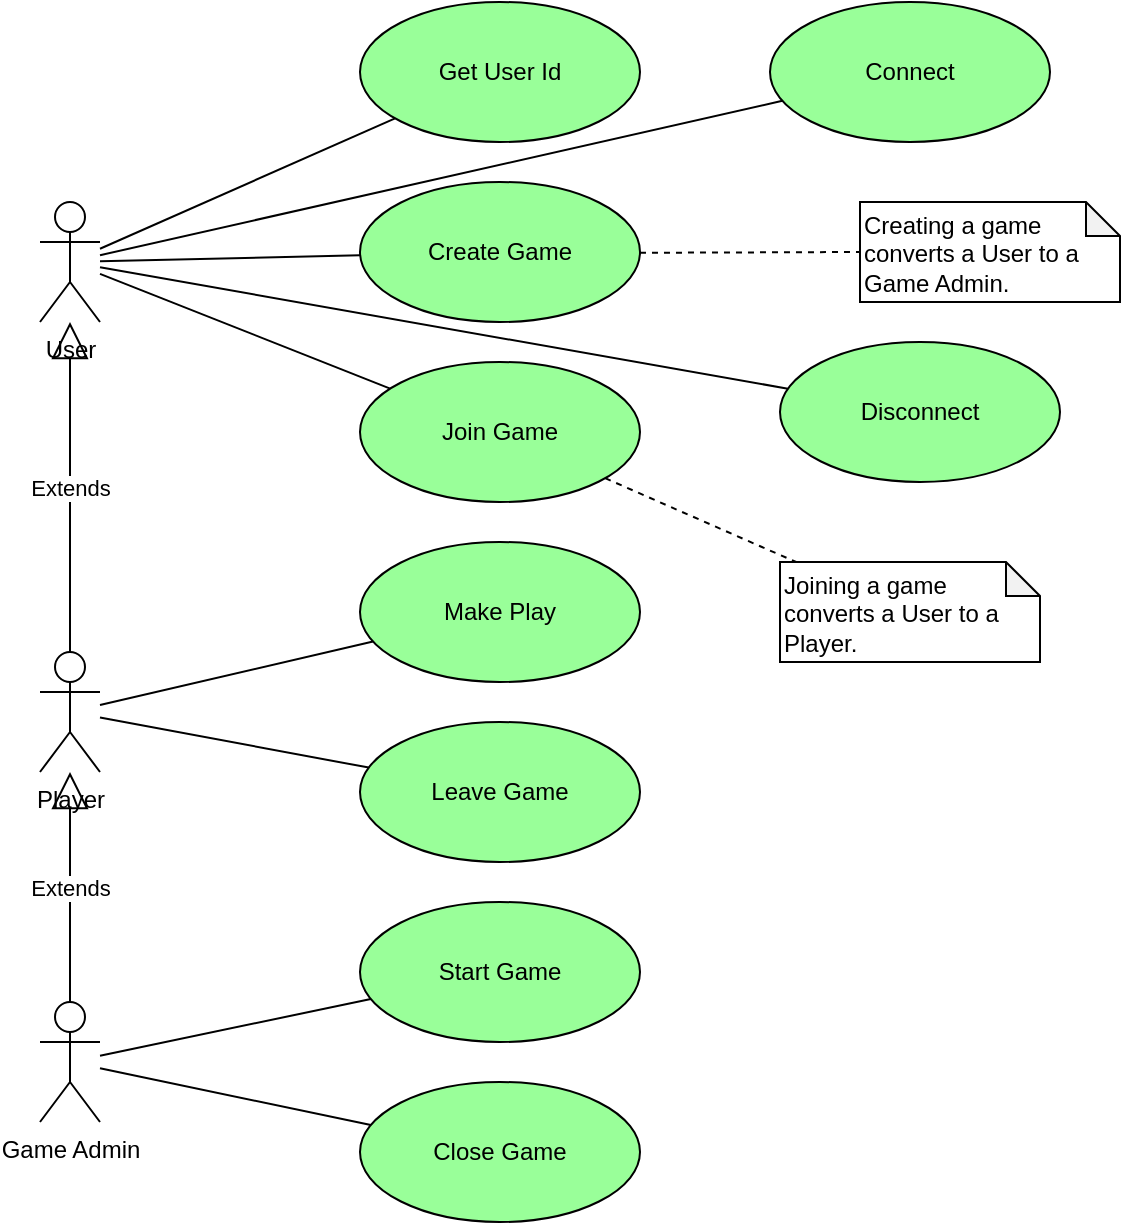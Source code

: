 <mxfile version="22.1.17" type="dropbox">
  <diagram name="Page-1" id="Gel2bEzp8XQmtPEj7MRF">
    <mxGraphModel dx="930" dy="483" grid="1" gridSize="10" guides="1" tooltips="1" connect="1" arrows="1" fold="1" page="1" pageScale="1" pageWidth="850" pageHeight="1100" math="0" shadow="0">
      <root>
        <mxCell id="0" />
        <mxCell id="1" parent="0" />
        <mxCell id="9fVDtXbXBOAw9IuQ9CmK-1" value="Create Game" style="ellipse;whiteSpace=wrap;html=1;fillColor=#99FF99;" vertex="1" parent="1">
          <mxGeometry x="180" y="110" width="140" height="70" as="geometry" />
        </mxCell>
        <mxCell id="9fVDtXbXBOAw9IuQ9CmK-2" value="User" style="shape=umlActor;verticalLabelPosition=bottom;verticalAlign=top;html=1;" vertex="1" parent="1">
          <mxGeometry x="20" y="120" width="30" height="60" as="geometry" />
        </mxCell>
        <mxCell id="9fVDtXbXBOAw9IuQ9CmK-4" value="" style="endArrow=none;html=1;rounded=0;" edge="1" parent="1" source="9fVDtXbXBOAw9IuQ9CmK-2" target="9fVDtXbXBOAw9IuQ9CmK-1">
          <mxGeometry width="50" height="50" relative="1" as="geometry">
            <mxPoint x="110" y="195" as="sourcePoint" />
            <mxPoint x="160" y="145" as="targetPoint" />
          </mxGeometry>
        </mxCell>
        <mxCell id="9fVDtXbXBOAw9IuQ9CmK-5" value="Join Game" style="ellipse;whiteSpace=wrap;html=1;fillColor=#99FF99;" vertex="1" parent="1">
          <mxGeometry x="180" y="200" width="140" height="70" as="geometry" />
        </mxCell>
        <mxCell id="9fVDtXbXBOAw9IuQ9CmK-7" value="" style="endArrow=none;html=1;rounded=0;" edge="1" parent="1" source="9fVDtXbXBOAw9IuQ9CmK-2" target="9fVDtXbXBOAw9IuQ9CmK-5">
          <mxGeometry width="50" height="50" relative="1" as="geometry">
            <mxPoint x="60" y="285" as="sourcePoint" />
            <mxPoint x="160" y="285" as="targetPoint" />
          </mxGeometry>
        </mxCell>
        <mxCell id="9fVDtXbXBOAw9IuQ9CmK-8" value="Close Game" style="ellipse;whiteSpace=wrap;html=1;fillColor=#99FF99;" vertex="1" parent="1">
          <mxGeometry x="180" y="560" width="140" height="70" as="geometry" />
        </mxCell>
        <mxCell id="9fVDtXbXBOAw9IuQ9CmK-10" value="" style="endArrow=none;html=1;rounded=0;" edge="1" parent="1" source="9fVDtXbXBOAw9IuQ9CmK-19" target="9fVDtXbXBOAw9IuQ9CmK-8">
          <mxGeometry width="50" height="50" relative="1" as="geometry">
            <mxPoint x="60" y="595" as="sourcePoint" />
            <mxPoint x="160" y="595" as="targetPoint" />
          </mxGeometry>
        </mxCell>
        <mxCell id="9fVDtXbXBOAw9IuQ9CmK-12" value="Make Play" style="ellipse;whiteSpace=wrap;html=1;fillColor=#99FF99;" vertex="1" parent="1">
          <mxGeometry x="180" y="290" width="140" height="70" as="geometry" />
        </mxCell>
        <mxCell id="9fVDtXbXBOAw9IuQ9CmK-13" value="Player" style="shape=umlActor;verticalLabelPosition=bottom;verticalAlign=top;html=1;" vertex="1" parent="1">
          <mxGeometry x="20" y="345" width="30" height="60" as="geometry" />
        </mxCell>
        <mxCell id="9fVDtXbXBOAw9IuQ9CmK-14" value="" style="endArrow=none;html=1;rounded=0;" edge="1" parent="1" source="9fVDtXbXBOAw9IuQ9CmK-13" target="9fVDtXbXBOAw9IuQ9CmK-12">
          <mxGeometry width="50" height="50" relative="1" as="geometry">
            <mxPoint x="100" y="425" as="sourcePoint" />
            <mxPoint x="150" y="375" as="targetPoint" />
          </mxGeometry>
        </mxCell>
        <mxCell id="9fVDtXbXBOAw9IuQ9CmK-15" value="Leave Game" style="ellipse;whiteSpace=wrap;html=1;fillColor=#99FF99;" vertex="1" parent="1">
          <mxGeometry x="180" y="380" width="140" height="70" as="geometry" />
        </mxCell>
        <mxCell id="9fVDtXbXBOAw9IuQ9CmK-17" value="" style="endArrow=none;html=1;rounded=0;" edge="1" parent="1" source="9fVDtXbXBOAw9IuQ9CmK-13" target="9fVDtXbXBOAw9IuQ9CmK-15">
          <mxGeometry width="50" height="50" relative="1" as="geometry">
            <mxPoint x="60" y="480" as="sourcePoint" />
            <mxPoint x="160" y="480" as="targetPoint" />
          </mxGeometry>
        </mxCell>
        <mxCell id="9fVDtXbXBOAw9IuQ9CmK-18" value="Start Game" style="ellipse;whiteSpace=wrap;html=1;fillColor=#99FF99;" vertex="1" parent="1">
          <mxGeometry x="180" y="470" width="140" height="70" as="geometry" />
        </mxCell>
        <mxCell id="9fVDtXbXBOAw9IuQ9CmK-19" value="Game Admin" style="shape=umlActor;verticalLabelPosition=bottom;verticalAlign=top;html=1;" vertex="1" parent="1">
          <mxGeometry x="20" y="520" width="30" height="60" as="geometry" />
        </mxCell>
        <mxCell id="9fVDtXbXBOAw9IuQ9CmK-20" value="" style="endArrow=none;html=1;rounded=0;" edge="1" parent="1" source="9fVDtXbXBOAw9IuQ9CmK-19" target="9fVDtXbXBOAw9IuQ9CmK-18">
          <mxGeometry width="50" height="50" relative="1" as="geometry">
            <mxPoint x="100" y="555" as="sourcePoint" />
            <mxPoint x="150" y="505" as="targetPoint" />
          </mxGeometry>
        </mxCell>
        <mxCell id="9fVDtXbXBOAw9IuQ9CmK-21" value="Get User Id" style="ellipse;whiteSpace=wrap;html=1;fillColor=#99FF99;" vertex="1" parent="1">
          <mxGeometry x="180" y="20" width="140" height="70" as="geometry" />
        </mxCell>
        <mxCell id="9fVDtXbXBOAw9IuQ9CmK-23" value="" style="endArrow=none;html=1;rounded=0;" edge="1" parent="1" source="9fVDtXbXBOAw9IuQ9CmK-2" target="9fVDtXbXBOAw9IuQ9CmK-21">
          <mxGeometry width="50" height="50" relative="1" as="geometry">
            <mxPoint x="50" y="25" as="sourcePoint" />
            <mxPoint x="150" y="25" as="targetPoint" />
          </mxGeometry>
        </mxCell>
        <mxCell id="9fVDtXbXBOAw9IuQ9CmK-27" value="Extends" style="endArrow=block;endSize=16;endFill=0;html=1;rounded=0;" edge="1" parent="1" source="9fVDtXbXBOAw9IuQ9CmK-13" target="9fVDtXbXBOAw9IuQ9CmK-2">
          <mxGeometry width="160" relative="1" as="geometry">
            <mxPoint x="40" y="330" as="sourcePoint" />
            <mxPoint x="440" y="240" as="targetPoint" />
          </mxGeometry>
        </mxCell>
        <mxCell id="9fVDtXbXBOAw9IuQ9CmK-28" value="Extends" style="endArrow=block;endSize=16;endFill=0;html=1;rounded=0;" edge="1" parent="1" source="9fVDtXbXBOAw9IuQ9CmK-19" target="9fVDtXbXBOAw9IuQ9CmK-13">
          <mxGeometry width="160" relative="1" as="geometry">
            <mxPoint x="280" y="360" as="sourcePoint" />
            <mxPoint x="440" y="360" as="targetPoint" />
          </mxGeometry>
        </mxCell>
        <mxCell id="9fVDtXbXBOAw9IuQ9CmK-29" value="Creating a game converts a User to a Game Admin." style="shape=note;whiteSpace=wrap;html=1;backgroundOutline=1;darkOpacity=0.05;verticalAlign=bottom;size=17;align=left;spacingRight=0;" vertex="1" parent="1">
          <mxGeometry x="430" y="120" width="130" height="50" as="geometry" />
        </mxCell>
        <mxCell id="9fVDtXbXBOAw9IuQ9CmK-31" value="Joining a game converts a User to a Player." style="shape=note;whiteSpace=wrap;html=1;backgroundOutline=1;darkOpacity=0.05;verticalAlign=bottom;size=17;align=left;spacingRight=0;" vertex="1" parent="1">
          <mxGeometry x="390" y="300" width="130" height="50" as="geometry" />
        </mxCell>
        <mxCell id="9fVDtXbXBOAw9IuQ9CmK-33" value="" style="endArrow=none;dashed=1;html=1;rounded=0;" edge="1" parent="1" source="9fVDtXbXBOAw9IuQ9CmK-5" target="9fVDtXbXBOAw9IuQ9CmK-31">
          <mxGeometry width="50" height="50" relative="1" as="geometry">
            <mxPoint x="470" y="410" as="sourcePoint" />
            <mxPoint x="520" y="360" as="targetPoint" />
          </mxGeometry>
        </mxCell>
        <mxCell id="9fVDtXbXBOAw9IuQ9CmK-34" value="" style="endArrow=none;dashed=1;html=1;rounded=0;" edge="1" parent="1" source="9fVDtXbXBOAw9IuQ9CmK-1" target="9fVDtXbXBOAw9IuQ9CmK-29">
          <mxGeometry width="50" height="50" relative="1" as="geometry">
            <mxPoint x="370" y="90" as="sourcePoint" />
            <mxPoint x="500" y="90" as="targetPoint" />
          </mxGeometry>
        </mxCell>
        <mxCell id="9fVDtXbXBOAw9IuQ9CmK-35" value="Connect" style="ellipse;whiteSpace=wrap;html=1;fillColor=#99FF99;" vertex="1" parent="1">
          <mxGeometry x="385" y="20" width="140" height="70" as="geometry" />
        </mxCell>
        <mxCell id="9fVDtXbXBOAw9IuQ9CmK-36" value="Disconnect" style="ellipse;whiteSpace=wrap;html=1;fillColor=#99FF99;" vertex="1" parent="1">
          <mxGeometry x="390" y="190" width="140" height="70" as="geometry" />
        </mxCell>
        <mxCell id="9fVDtXbXBOAw9IuQ9CmK-37" value="" style="endArrow=none;html=1;rounded=0;" edge="1" parent="1" source="9fVDtXbXBOAw9IuQ9CmK-2" target="9fVDtXbXBOAw9IuQ9CmK-36">
          <mxGeometry width="50" height="50" relative="1" as="geometry">
            <mxPoint x="60" y="166" as="sourcePoint" />
            <mxPoint x="205" y="223" as="targetPoint" />
          </mxGeometry>
        </mxCell>
        <mxCell id="9fVDtXbXBOAw9IuQ9CmK-38" value="" style="endArrow=none;html=1;rounded=0;" edge="1" parent="1" source="9fVDtXbXBOAw9IuQ9CmK-2" target="9fVDtXbXBOAw9IuQ9CmK-35">
          <mxGeometry width="50" height="50" relative="1" as="geometry">
            <mxPoint x="60" y="162" as="sourcePoint" />
            <mxPoint x="342" y="197" as="targetPoint" />
          </mxGeometry>
        </mxCell>
      </root>
    </mxGraphModel>
  </diagram>
</mxfile>
